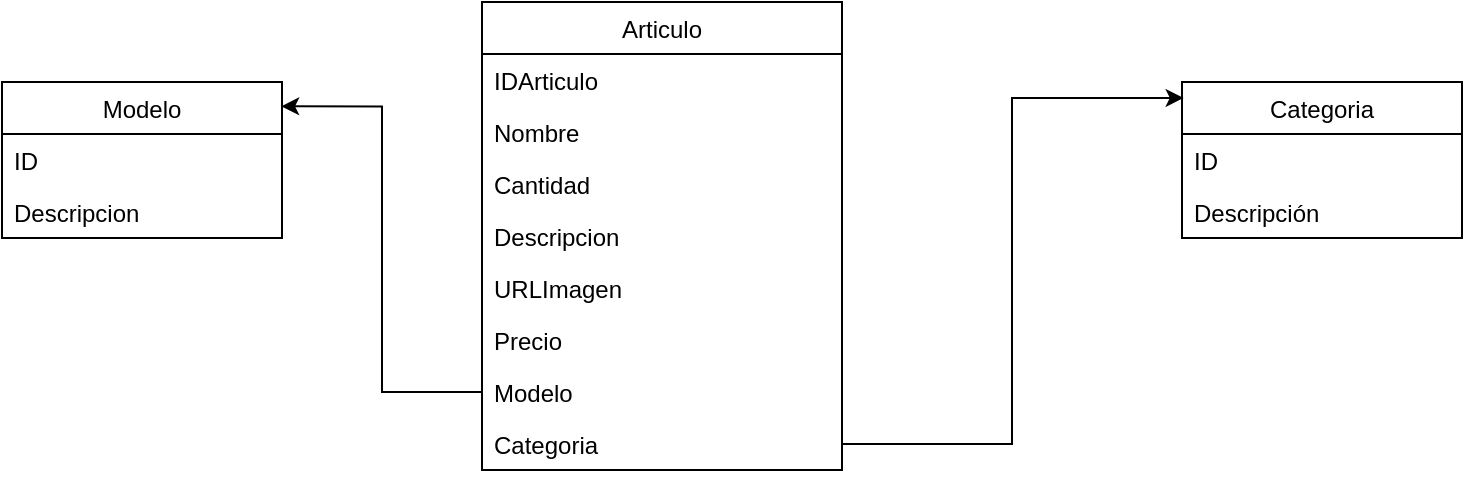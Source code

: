 <mxfile version="13.7.1" type="device"><diagram name="Page-1" id="6133507b-19e7-1e82-6fc7-422aa6c4b21f"><mxGraphModel dx="1038" dy="580" grid="1" gridSize="10" guides="1" tooltips="1" connect="1" arrows="1" fold="1" page="1" pageScale="1" pageWidth="1100" pageHeight="850" background="#ffffff" math="0" shadow="0"><root><mxCell id="0"/><mxCell id="1" parent="0"/><mxCell id="7imVW62R6TCZ-h8eS8lA-11" value="Modelo" style="swimlane;fontStyle=0;childLayout=stackLayout;horizontal=1;startSize=26;fillColor=none;horizontalStack=0;resizeParent=1;resizeParentMax=0;resizeLast=0;collapsible=1;marginBottom=0;" parent="1" vertex="1"><mxGeometry x="200" y="120" width="140" height="78" as="geometry"/></mxCell><mxCell id="7imVW62R6TCZ-h8eS8lA-12" value="ID" style="text;strokeColor=none;fillColor=none;align=left;verticalAlign=top;spacingLeft=4;spacingRight=4;overflow=hidden;rotatable=0;points=[[0,0.5],[1,0.5]];portConstraint=eastwest;" parent="7imVW62R6TCZ-h8eS8lA-11" vertex="1"><mxGeometry y="26" width="140" height="26" as="geometry"/></mxCell><mxCell id="7imVW62R6TCZ-h8eS8lA-14" value="Descripcion" style="text;strokeColor=none;fillColor=none;align=left;verticalAlign=top;spacingLeft=4;spacingRight=4;overflow=hidden;rotatable=0;points=[[0,0.5],[1,0.5]];portConstraint=eastwest;" parent="7imVW62R6TCZ-h8eS8lA-11" vertex="1"><mxGeometry y="52" width="140" height="26" as="geometry"/></mxCell><mxCell id="7imVW62R6TCZ-h8eS8lA-1" value="Articulo" style="swimlane;fontStyle=0;childLayout=stackLayout;horizontal=1;startSize=26;fillColor=none;horizontalStack=0;resizeParent=1;resizeParentMax=0;resizeLast=0;collapsible=1;marginBottom=0;" parent="1" vertex="1"><mxGeometry x="440" y="80" width="180" height="234" as="geometry"/></mxCell><mxCell id="7imVW62R6TCZ-h8eS8lA-3" value="IDArticulo" style="text;strokeColor=none;fillColor=none;align=left;verticalAlign=top;spacingLeft=4;spacingRight=4;overflow=hidden;rotatable=0;points=[[0,0.5],[1,0.5]];portConstraint=eastwest;" parent="7imVW62R6TCZ-h8eS8lA-1" vertex="1"><mxGeometry y="26" width="180" height="26" as="geometry"/></mxCell><mxCell id="7imVW62R6TCZ-h8eS8lA-4" value="Nombre" style="text;strokeColor=none;fillColor=none;align=left;verticalAlign=top;spacingLeft=4;spacingRight=4;overflow=hidden;rotatable=0;points=[[0,0.5],[1,0.5]];portConstraint=eastwest;" parent="7imVW62R6TCZ-h8eS8lA-1" vertex="1"><mxGeometry y="52" width="180" height="26" as="geometry"/></mxCell><mxCell id="7imVW62R6TCZ-h8eS8lA-6" value="Cantidad" style="text;strokeColor=none;fillColor=none;align=left;verticalAlign=top;spacingLeft=4;spacingRight=4;overflow=hidden;rotatable=0;points=[[0,0.5],[1,0.5]];portConstraint=eastwest;" parent="7imVW62R6TCZ-h8eS8lA-1" vertex="1"><mxGeometry y="78" width="180" height="26" as="geometry"/></mxCell><mxCell id="7imVW62R6TCZ-h8eS8lA-2" value="Descripcion" style="text;strokeColor=none;fillColor=none;align=left;verticalAlign=top;spacingLeft=4;spacingRight=4;overflow=hidden;rotatable=0;points=[[0,0.5],[1,0.5]];portConstraint=eastwest;" parent="7imVW62R6TCZ-h8eS8lA-1" vertex="1"><mxGeometry y="104" width="180" height="26" as="geometry"/></mxCell><mxCell id="7imVW62R6TCZ-h8eS8lA-7" value="URLImagen" style="text;strokeColor=none;fillColor=none;align=left;verticalAlign=top;spacingLeft=4;spacingRight=4;overflow=hidden;rotatable=0;points=[[0,0.5],[1,0.5]];portConstraint=eastwest;" parent="7imVW62R6TCZ-h8eS8lA-1" vertex="1"><mxGeometry y="130" width="180" height="26" as="geometry"/></mxCell><mxCell id="7imVW62R6TCZ-h8eS8lA-8" value="Precio" style="text;strokeColor=none;fillColor=none;align=left;verticalAlign=top;spacingLeft=4;spacingRight=4;overflow=hidden;rotatable=0;points=[[0,0.5],[1,0.5]];portConstraint=eastwest;" parent="7imVW62R6TCZ-h8eS8lA-1" vertex="1"><mxGeometry y="156" width="180" height="26" as="geometry"/></mxCell><mxCell id="7imVW62R6TCZ-h8eS8lA-9" value="Modelo" style="text;strokeColor=none;fillColor=none;align=left;verticalAlign=top;spacingLeft=4;spacingRight=4;overflow=hidden;rotatable=0;points=[[0,0.5],[1,0.5]];portConstraint=eastwest;" parent="7imVW62R6TCZ-h8eS8lA-1" vertex="1"><mxGeometry y="182" width="180" height="26" as="geometry"/></mxCell><mxCell id="7imVW62R6TCZ-h8eS8lA-10" value="Categoria" style="text;strokeColor=none;fillColor=none;align=left;verticalAlign=top;spacingLeft=4;spacingRight=4;overflow=hidden;rotatable=0;points=[[0,0.5],[1,0.5]];portConstraint=eastwest;" parent="7imVW62R6TCZ-h8eS8lA-1" vertex="1"><mxGeometry y="208" width="180" height="26" as="geometry"/></mxCell><mxCell id="7imVW62R6TCZ-h8eS8lA-15" value="Categoria" style="swimlane;fontStyle=0;childLayout=stackLayout;horizontal=1;startSize=26;fillColor=none;horizontalStack=0;resizeParent=1;resizeParentMax=0;resizeLast=0;collapsible=1;marginBottom=0;" parent="1" vertex="1"><mxGeometry x="790" y="120" width="140" height="78" as="geometry"/></mxCell><mxCell id="7imVW62R6TCZ-h8eS8lA-16" value="ID" style="text;strokeColor=none;fillColor=none;align=left;verticalAlign=top;spacingLeft=4;spacingRight=4;overflow=hidden;rotatable=0;points=[[0,0.5],[1,0.5]];portConstraint=eastwest;" parent="7imVW62R6TCZ-h8eS8lA-15" vertex="1"><mxGeometry y="26" width="140" height="26" as="geometry"/></mxCell><mxCell id="7imVW62R6TCZ-h8eS8lA-17" value="Descripción" style="text;strokeColor=none;fillColor=none;align=left;verticalAlign=top;spacingLeft=4;spacingRight=4;overflow=hidden;rotatable=0;points=[[0,0.5],[1,0.5]];portConstraint=eastwest;" parent="7imVW62R6TCZ-h8eS8lA-15" vertex="1"><mxGeometry y="52" width="140" height="26" as="geometry"/></mxCell><mxCell id="7imVW62R6TCZ-h8eS8lA-20" style="edgeStyle=orthogonalEdgeStyle;rounded=0;orthogonalLoop=1;jettySize=auto;html=1;entryX=0.006;entryY=0.102;entryDx=0;entryDy=0;entryPerimeter=0;" parent="1" source="7imVW62R6TCZ-h8eS8lA-10" target="7imVW62R6TCZ-h8eS8lA-15" edge="1"><mxGeometry relative="1" as="geometry"/></mxCell><mxCell id="7imVW62R6TCZ-h8eS8lA-22" style="edgeStyle=orthogonalEdgeStyle;rounded=0;orthogonalLoop=1;jettySize=auto;html=1;entryX=0.997;entryY=0.156;entryDx=0;entryDy=0;entryPerimeter=0;" parent="1" source="7imVW62R6TCZ-h8eS8lA-9" target="7imVW62R6TCZ-h8eS8lA-11" edge="1"><mxGeometry relative="1" as="geometry"/></mxCell></root></mxGraphModel></diagram></mxfile>